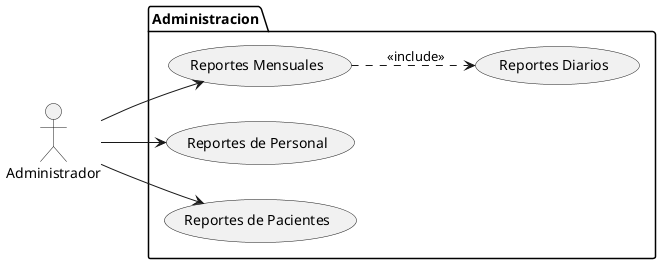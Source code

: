 

@startuml
left to right direction
actor Administrador as g

package Administracion {
  usecase "Reportes Mensuales" as UC1
  usecase "Reportes Diarios" as L1
  usecase "Reportes de Personal" as UC2
  usecase "Reportes de Pacientes" as UC4

}
(UC1) .down.> (L1) : <<include>>
g --> UC1
g --> UC2
g --> UC4
@enduml
